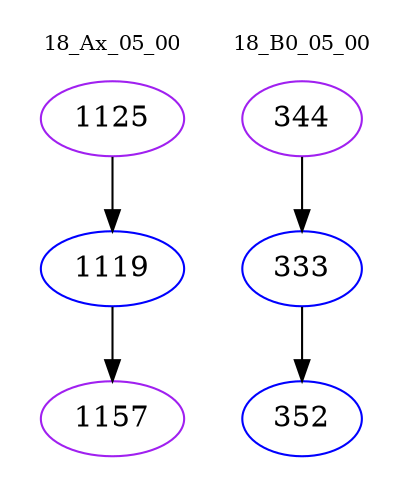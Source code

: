 digraph{
subgraph cluster_0 {
color = white
label = "18_Ax_05_00";
fontsize=10;
T0_1125 [label="1125", color="purple"]
T0_1125 -> T0_1119 [color="black"]
T0_1119 [label="1119", color="blue"]
T0_1119 -> T0_1157 [color="black"]
T0_1157 [label="1157", color="purple"]
}
subgraph cluster_1 {
color = white
label = "18_B0_05_00";
fontsize=10;
T1_344 [label="344", color="purple"]
T1_344 -> T1_333 [color="black"]
T1_333 [label="333", color="blue"]
T1_333 -> T1_352 [color="black"]
T1_352 [label="352", color="blue"]
}
}
